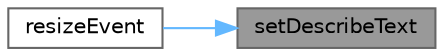 digraph "setDescribeText"
{
 // LATEX_PDF_SIZE
  bgcolor="transparent";
  edge [fontname=Helvetica,fontsize=10,labelfontname=Helvetica,labelfontsize=10];
  node [fontname=Helvetica,fontsize=10,shape=box,height=0.2,width=0.4];
  rankdir="RL";
  Node1 [id="Node000001",label="setDescribeText",height=0.2,width=0.4,color="gray40", fillcolor="grey60", style="filled", fontcolor="black",tooltip="设置描述文本"];
  Node1 -> Node2 [id="edge1_Node000001_Node000002",dir="back",color="steelblue1",style="solid",tooltip=" "];
  Node2 [id="Node000002",label="resizeEvent",height=0.2,width=0.4,color="grey40", fillcolor="white", style="filled",URL="$class_item_block_widget.html#a9a27ed4ceb22d2a19bdb88ed785085a1",tooltip="调整大小事件"];
}

